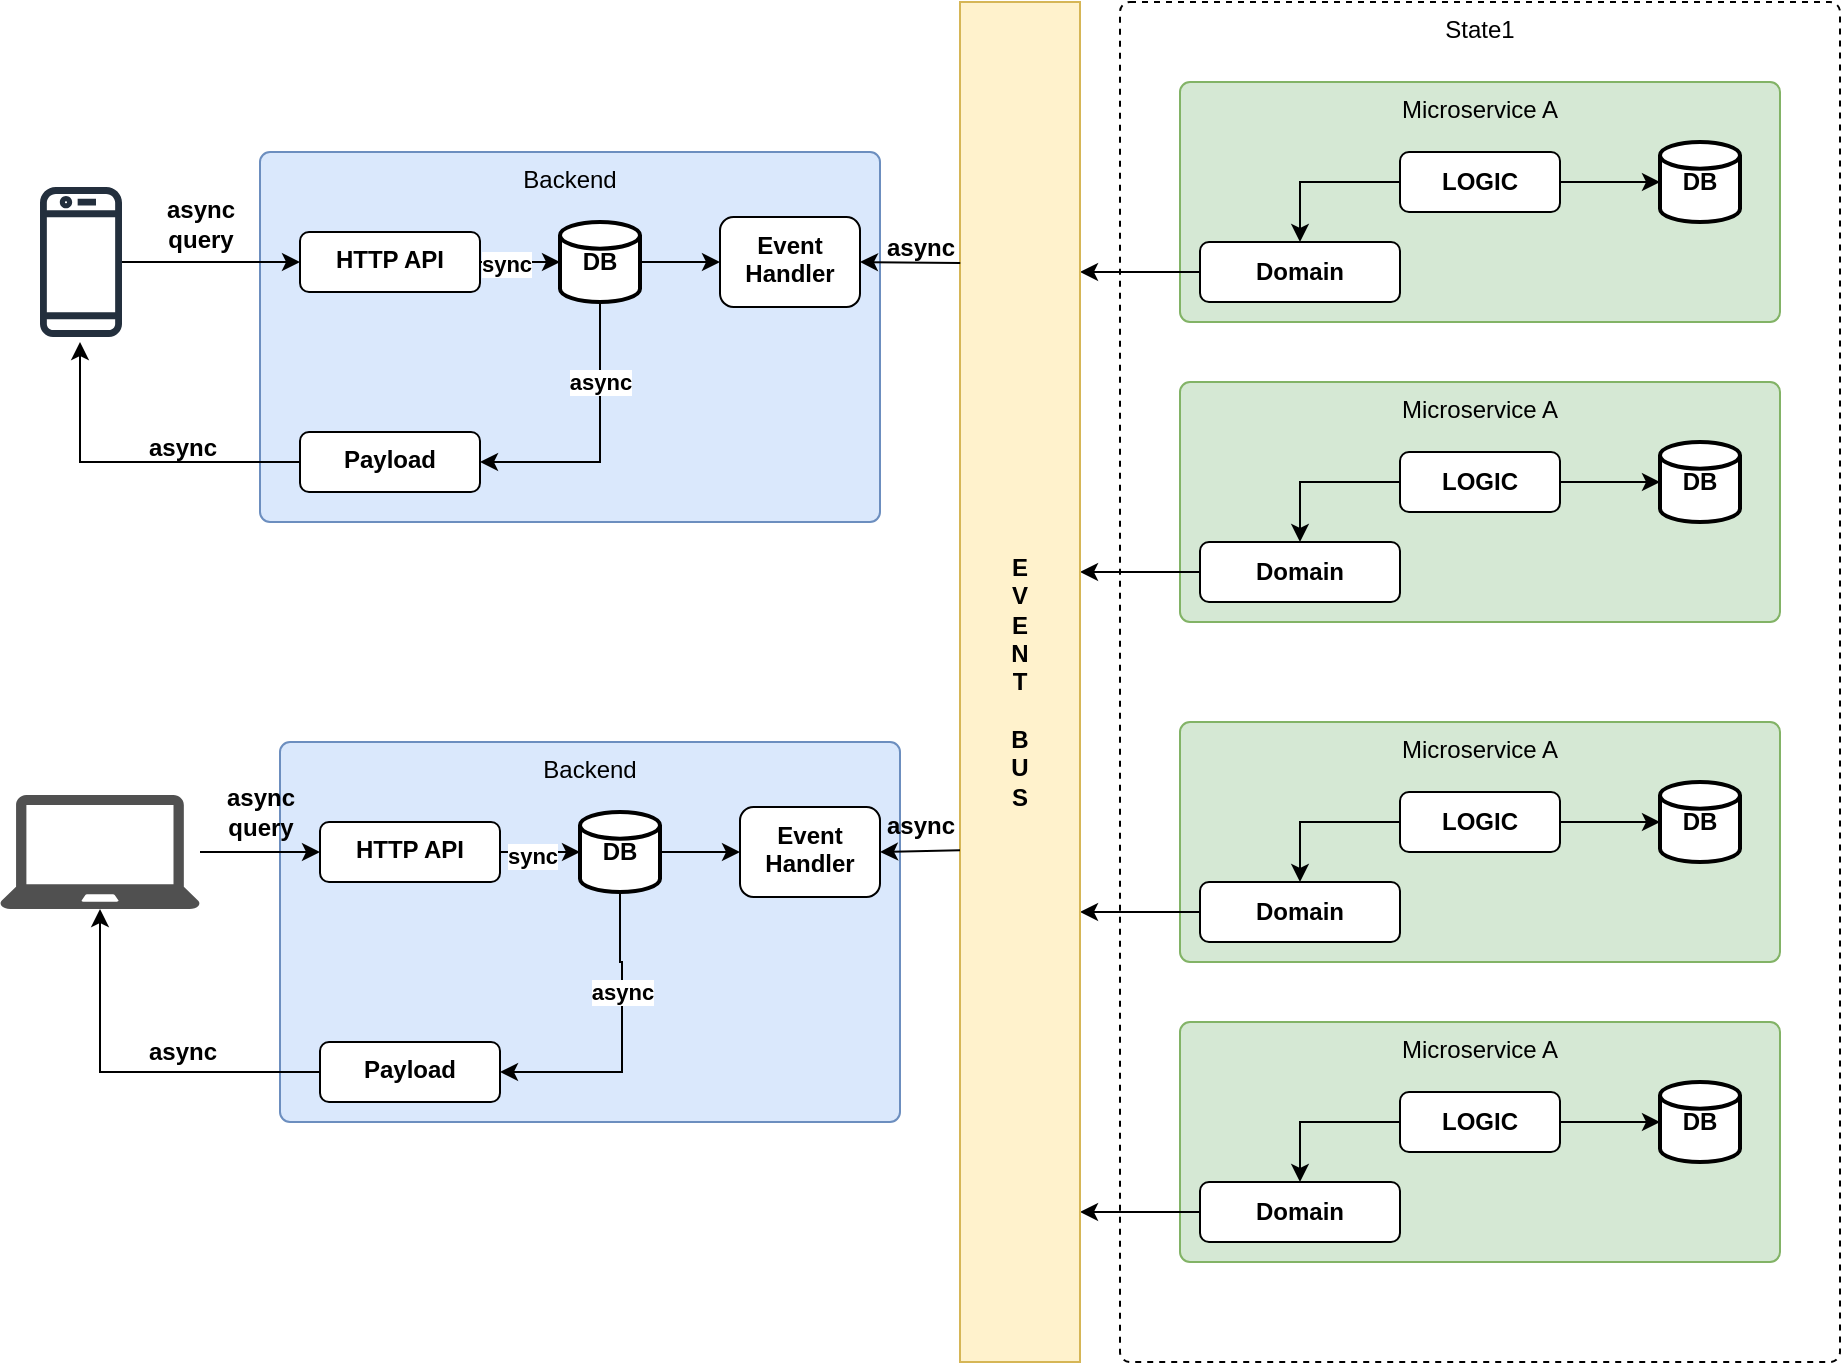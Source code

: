 <mxfile version="24.7.12">
  <diagram name="Page-1" id="wFJA6Ry0-cTWfvEjkaoS">
    <mxGraphModel dx="2178" dy="776" grid="1" gridSize="10" guides="1" tooltips="1" connect="1" arrows="1" fold="1" page="1" pageScale="1" pageWidth="850" pageHeight="1100" math="0" shadow="0">
      <root>
        <mxCell id="0" />
        <mxCell id="1" parent="0" />
        <mxCell id="iZScGgLs9e7GVIgT56yA-2" value="State1" style="html=1;align=center;verticalAlign=top;rounded=1;absoluteArcSize=1;arcSize=10;dashed=1;whiteSpace=wrap;" vertex="1" parent="1">
          <mxGeometry x="480" y="40" width="360" height="680" as="geometry" />
        </mxCell>
        <mxCell id="iZScGgLs9e7GVIgT56yA-4" value="Microservice A" style="html=1;align=center;verticalAlign=top;rounded=1;absoluteArcSize=1;arcSize=10;dashed=0;whiteSpace=wrap;fillColor=#d5e8d4;strokeColor=#82b366;" vertex="1" parent="1">
          <mxGeometry x="510" y="550" width="300" height="120" as="geometry" />
        </mxCell>
        <mxCell id="iZScGgLs9e7GVIgT56yA-5" value="&lt;b&gt;DB&lt;/b&gt;" style="strokeWidth=2;html=1;shape=mxgraph.flowchart.database;whiteSpace=wrap;" vertex="1" parent="1">
          <mxGeometry x="750" y="580" width="40" height="40" as="geometry" />
        </mxCell>
        <mxCell id="iZScGgLs9e7GVIgT56yA-6" value="&lt;b&gt;LOGIC&lt;/b&gt;" style="rounded=1;whiteSpace=wrap;html=1;" vertex="1" parent="1">
          <mxGeometry x="620" y="585" width="80" height="30" as="geometry" />
        </mxCell>
        <mxCell id="iZScGgLs9e7GVIgT56yA-7" value="" style="endArrow=classic;html=1;rounded=0;entryX=0;entryY=0.5;entryDx=0;entryDy=0;entryPerimeter=0;" edge="1" parent="1" target="iZScGgLs9e7GVIgT56yA-5">
          <mxGeometry width="50" height="50" relative="1" as="geometry">
            <mxPoint x="700" y="600" as="sourcePoint" />
            <mxPoint x="750" y="550" as="targetPoint" />
          </mxGeometry>
        </mxCell>
        <mxCell id="iZScGgLs9e7GVIgT56yA-8" value="&lt;b&gt;Domain&lt;/b&gt;" style="rounded=1;whiteSpace=wrap;html=1;" vertex="1" parent="1">
          <mxGeometry x="520" y="630" width="100" height="30" as="geometry" />
        </mxCell>
        <mxCell id="iZScGgLs9e7GVIgT56yA-9" value="" style="endArrow=classic;html=1;rounded=0;entryX=0.5;entryY=0;entryDx=0;entryDy=0;exitX=0;exitY=0.5;exitDx=0;exitDy=0;" edge="1" parent="1" source="iZScGgLs9e7GVIgT56yA-6" target="iZScGgLs9e7GVIgT56yA-8">
          <mxGeometry width="50" height="50" relative="1" as="geometry">
            <mxPoint x="530" y="620" as="sourcePoint" />
            <mxPoint x="580" y="570" as="targetPoint" />
            <Array as="points">
              <mxPoint x="570" y="600" />
            </Array>
          </mxGeometry>
        </mxCell>
        <mxCell id="iZScGgLs9e7GVIgT56yA-10" value="" style="endArrow=classic;html=1;rounded=0;exitX=0;exitY=0.5;exitDx=0;exitDy=0;" edge="1" parent="1" source="iZScGgLs9e7GVIgT56yA-8">
          <mxGeometry width="50" height="50" relative="1" as="geometry">
            <mxPoint x="460" y="650" as="sourcePoint" />
            <mxPoint x="460" y="645" as="targetPoint" />
          </mxGeometry>
        </mxCell>
        <mxCell id="iZScGgLs9e7GVIgT56yA-11" value="Microservice A" style="html=1;align=center;verticalAlign=top;rounded=1;absoluteArcSize=1;arcSize=10;dashed=0;whiteSpace=wrap;fillColor=#d5e8d4;strokeColor=#82b366;" vertex="1" parent="1">
          <mxGeometry x="510" y="80" width="300" height="120" as="geometry" />
        </mxCell>
        <mxCell id="iZScGgLs9e7GVIgT56yA-12" value="&lt;b&gt;DB&lt;/b&gt;" style="strokeWidth=2;html=1;shape=mxgraph.flowchart.database;whiteSpace=wrap;" vertex="1" parent="1">
          <mxGeometry x="750" y="110" width="40" height="40" as="geometry" />
        </mxCell>
        <mxCell id="iZScGgLs9e7GVIgT56yA-13" value="&lt;b&gt;LOGIC&lt;/b&gt;" style="rounded=1;whiteSpace=wrap;html=1;" vertex="1" parent="1">
          <mxGeometry x="620" y="115" width="80" height="30" as="geometry" />
        </mxCell>
        <mxCell id="iZScGgLs9e7GVIgT56yA-14" value="" style="endArrow=classic;html=1;rounded=0;entryX=0;entryY=0.5;entryDx=0;entryDy=0;entryPerimeter=0;" edge="1" target="iZScGgLs9e7GVIgT56yA-12" parent="1">
          <mxGeometry width="50" height="50" relative="1" as="geometry">
            <mxPoint x="700" y="130" as="sourcePoint" />
            <mxPoint x="750" y="80" as="targetPoint" />
          </mxGeometry>
        </mxCell>
        <mxCell id="iZScGgLs9e7GVIgT56yA-15" value="&lt;b&gt;Domain&lt;/b&gt;" style="rounded=1;whiteSpace=wrap;html=1;" vertex="1" parent="1">
          <mxGeometry x="520" y="160" width="100" height="30" as="geometry" />
        </mxCell>
        <mxCell id="iZScGgLs9e7GVIgT56yA-16" value="" style="endArrow=classic;html=1;rounded=0;entryX=0.5;entryY=0;entryDx=0;entryDy=0;exitX=0;exitY=0.5;exitDx=0;exitDy=0;" edge="1" source="iZScGgLs9e7GVIgT56yA-13" target="iZScGgLs9e7GVIgT56yA-15" parent="1">
          <mxGeometry width="50" height="50" relative="1" as="geometry">
            <mxPoint x="530" y="150" as="sourcePoint" />
            <mxPoint x="580" y="100" as="targetPoint" />
            <Array as="points">
              <mxPoint x="570" y="130" />
            </Array>
          </mxGeometry>
        </mxCell>
        <mxCell id="iZScGgLs9e7GVIgT56yA-17" value="" style="endArrow=classic;html=1;rounded=0;exitX=0;exitY=0.5;exitDx=0;exitDy=0;" edge="1" source="iZScGgLs9e7GVIgT56yA-15" parent="1">
          <mxGeometry width="50" height="50" relative="1" as="geometry">
            <mxPoint x="460" y="180" as="sourcePoint" />
            <mxPoint x="460" y="175" as="targetPoint" />
          </mxGeometry>
        </mxCell>
        <mxCell id="iZScGgLs9e7GVIgT56yA-53" value="Microservice A" style="html=1;align=center;verticalAlign=top;rounded=1;absoluteArcSize=1;arcSize=10;dashed=0;whiteSpace=wrap;fillColor=#d5e8d4;strokeColor=#82b366;" vertex="1" parent="1">
          <mxGeometry x="510" y="230" width="300" height="120" as="geometry" />
        </mxCell>
        <mxCell id="iZScGgLs9e7GVIgT56yA-54" value="&lt;b&gt;DB&lt;/b&gt;" style="strokeWidth=2;html=1;shape=mxgraph.flowchart.database;whiteSpace=wrap;" vertex="1" parent="1">
          <mxGeometry x="750" y="260" width="40" height="40" as="geometry" />
        </mxCell>
        <mxCell id="iZScGgLs9e7GVIgT56yA-55" value="&lt;b&gt;LOGIC&lt;/b&gt;" style="rounded=1;whiteSpace=wrap;html=1;" vertex="1" parent="1">
          <mxGeometry x="620" y="265" width="80" height="30" as="geometry" />
        </mxCell>
        <mxCell id="iZScGgLs9e7GVIgT56yA-56" value="" style="endArrow=classic;html=1;rounded=0;entryX=0;entryY=0.5;entryDx=0;entryDy=0;entryPerimeter=0;" edge="1" target="iZScGgLs9e7GVIgT56yA-54" parent="1">
          <mxGeometry width="50" height="50" relative="1" as="geometry">
            <mxPoint x="700" y="280" as="sourcePoint" />
            <mxPoint x="750" y="230" as="targetPoint" />
          </mxGeometry>
        </mxCell>
        <mxCell id="iZScGgLs9e7GVIgT56yA-57" value="&lt;b&gt;Domain&lt;/b&gt;" style="rounded=1;whiteSpace=wrap;html=1;" vertex="1" parent="1">
          <mxGeometry x="520" y="310" width="100" height="30" as="geometry" />
        </mxCell>
        <mxCell id="iZScGgLs9e7GVIgT56yA-58" value="" style="endArrow=classic;html=1;rounded=0;entryX=0.5;entryY=0;entryDx=0;entryDy=0;exitX=0;exitY=0.5;exitDx=0;exitDy=0;" edge="1" source="iZScGgLs9e7GVIgT56yA-55" target="iZScGgLs9e7GVIgT56yA-57" parent="1">
          <mxGeometry width="50" height="50" relative="1" as="geometry">
            <mxPoint x="530" y="300" as="sourcePoint" />
            <mxPoint x="580" y="250" as="targetPoint" />
            <Array as="points">
              <mxPoint x="570" y="280" />
            </Array>
          </mxGeometry>
        </mxCell>
        <mxCell id="iZScGgLs9e7GVIgT56yA-59" value="" style="endArrow=classic;html=1;rounded=0;exitX=0;exitY=0.5;exitDx=0;exitDy=0;" edge="1" source="iZScGgLs9e7GVIgT56yA-57" parent="1">
          <mxGeometry width="50" height="50" relative="1" as="geometry">
            <mxPoint x="460" y="330" as="sourcePoint" />
            <mxPoint x="460" y="325" as="targetPoint" />
          </mxGeometry>
        </mxCell>
        <mxCell id="iZScGgLs9e7GVIgT56yA-60" value="Microservice A" style="html=1;align=center;verticalAlign=top;rounded=1;absoluteArcSize=1;arcSize=10;dashed=0;whiteSpace=wrap;fillColor=#d5e8d4;strokeColor=#82b366;" vertex="1" parent="1">
          <mxGeometry x="510" y="400" width="300" height="120" as="geometry" />
        </mxCell>
        <mxCell id="iZScGgLs9e7GVIgT56yA-61" value="&lt;b&gt;DB&lt;/b&gt;" style="strokeWidth=2;html=1;shape=mxgraph.flowchart.database;whiteSpace=wrap;" vertex="1" parent="1">
          <mxGeometry x="750" y="430" width="40" height="40" as="geometry" />
        </mxCell>
        <mxCell id="iZScGgLs9e7GVIgT56yA-62" value="&lt;b&gt;LOGIC&lt;/b&gt;" style="rounded=1;whiteSpace=wrap;html=1;" vertex="1" parent="1">
          <mxGeometry x="620" y="435" width="80" height="30" as="geometry" />
        </mxCell>
        <mxCell id="iZScGgLs9e7GVIgT56yA-63" value="" style="endArrow=classic;html=1;rounded=0;entryX=0;entryY=0.5;entryDx=0;entryDy=0;entryPerimeter=0;" edge="1" target="iZScGgLs9e7GVIgT56yA-61" parent="1">
          <mxGeometry width="50" height="50" relative="1" as="geometry">
            <mxPoint x="700" y="450" as="sourcePoint" />
            <mxPoint x="750" y="400" as="targetPoint" />
          </mxGeometry>
        </mxCell>
        <mxCell id="iZScGgLs9e7GVIgT56yA-64" value="&lt;b&gt;Domain&lt;/b&gt;" style="rounded=1;whiteSpace=wrap;html=1;" vertex="1" parent="1">
          <mxGeometry x="520" y="480" width="100" height="30" as="geometry" />
        </mxCell>
        <mxCell id="iZScGgLs9e7GVIgT56yA-65" value="" style="endArrow=classic;html=1;rounded=0;entryX=0.5;entryY=0;entryDx=0;entryDy=0;exitX=0;exitY=0.5;exitDx=0;exitDy=0;" edge="1" source="iZScGgLs9e7GVIgT56yA-62" target="iZScGgLs9e7GVIgT56yA-64" parent="1">
          <mxGeometry width="50" height="50" relative="1" as="geometry">
            <mxPoint x="530" y="470" as="sourcePoint" />
            <mxPoint x="580" y="420" as="targetPoint" />
            <Array as="points">
              <mxPoint x="570" y="450" />
            </Array>
          </mxGeometry>
        </mxCell>
        <mxCell id="iZScGgLs9e7GVIgT56yA-66" value="" style="endArrow=classic;html=1;rounded=0;exitX=0;exitY=0.5;exitDx=0;exitDy=0;" edge="1" source="iZScGgLs9e7GVIgT56yA-64" parent="1">
          <mxGeometry width="50" height="50" relative="1" as="geometry">
            <mxPoint x="460" y="500" as="sourcePoint" />
            <mxPoint x="460" y="495" as="targetPoint" />
          </mxGeometry>
        </mxCell>
        <mxCell id="iZScGgLs9e7GVIgT56yA-70" value="Backend" style="html=1;align=center;verticalAlign=top;rounded=1;absoluteArcSize=1;arcSize=10;dashed=0;whiteSpace=wrap;fillColor=#dae8fc;strokeColor=#6c8ebf;" vertex="1" parent="1">
          <mxGeometry x="50" y="115" width="310" height="185" as="geometry" />
        </mxCell>
        <mxCell id="iZScGgLs9e7GVIgT56yA-80" value="" style="edgeStyle=orthogonalEdgeStyle;rounded=0;orthogonalLoop=1;jettySize=auto;html=1;verticalAlign=top;" edge="1" parent="1" source="iZScGgLs9e7GVIgT56yA-71" target="iZScGgLs9e7GVIgT56yA-74">
          <mxGeometry relative="1" as="geometry" />
        </mxCell>
        <mxCell id="iZScGgLs9e7GVIgT56yA-127" value="&lt;b&gt;sync&lt;/b&gt;" style="edgeLabel;html=1;align=center;verticalAlign=middle;resizable=0;points=[];" vertex="1" connectable="0" parent="iZScGgLs9e7GVIgT56yA-80">
          <mxGeometry x="-0.377" y="4" relative="1" as="geometry">
            <mxPoint y="5" as="offset" />
          </mxGeometry>
        </mxCell>
        <mxCell id="iZScGgLs9e7GVIgT56yA-71" value="&lt;b&gt;HTTP API&lt;/b&gt;" style="rounded=1;whiteSpace=wrap;html=1;verticalAlign=top;" vertex="1" parent="1">
          <mxGeometry x="70" y="155" width="90" height="30" as="geometry" />
        </mxCell>
        <mxCell id="iZScGgLs9e7GVIgT56yA-72" value="&lt;b&gt;Payload&lt;/b&gt;" style="rounded=1;whiteSpace=wrap;html=1;verticalAlign=top;" vertex="1" parent="1">
          <mxGeometry x="70" y="255" width="90" height="30" as="geometry" />
        </mxCell>
        <mxCell id="iZScGgLs9e7GVIgT56yA-76" value="" style="edgeStyle=orthogonalEdgeStyle;rounded=0;orthogonalLoop=1;jettySize=auto;html=1;verticalAlign=top;" edge="1" parent="1" source="iZScGgLs9e7GVIgT56yA-74" target="iZScGgLs9e7GVIgT56yA-75">
          <mxGeometry relative="1" as="geometry" />
        </mxCell>
        <mxCell id="iZScGgLs9e7GVIgT56yA-108" value="" style="edgeStyle=orthogonalEdgeStyle;rounded=0;orthogonalLoop=1;jettySize=auto;html=1;entryX=1;entryY=0.5;entryDx=0;entryDy=0;" edge="1" parent="1" source="iZScGgLs9e7GVIgT56yA-74" target="iZScGgLs9e7GVIgT56yA-72">
          <mxGeometry relative="1" as="geometry">
            <mxPoint x="220" y="270" as="targetPoint" />
            <Array as="points">
              <mxPoint x="220" y="270" />
            </Array>
          </mxGeometry>
        </mxCell>
        <mxCell id="iZScGgLs9e7GVIgT56yA-115" value="&lt;b&gt;async&lt;/b&gt;" style="edgeLabel;html=1;align=center;verticalAlign=middle;resizable=0;points=[];" vertex="1" connectable="0" parent="iZScGgLs9e7GVIgT56yA-108">
          <mxGeometry x="-0.564" y="3" relative="1" as="geometry">
            <mxPoint x="-3" y="9" as="offset" />
          </mxGeometry>
        </mxCell>
        <mxCell id="iZScGgLs9e7GVIgT56yA-74" value="&lt;b&gt;DB&lt;/b&gt;" style="strokeWidth=2;html=1;shape=mxgraph.flowchart.database;whiteSpace=wrap;verticalAlign=middle;" vertex="1" parent="1">
          <mxGeometry x="200" y="150" width="40" height="40" as="geometry" />
        </mxCell>
        <mxCell id="iZScGgLs9e7GVIgT56yA-75" value="&lt;b&gt;Event&lt;/b&gt;&lt;div&gt;&lt;b&gt;Handler&lt;/b&gt;&lt;/div&gt;" style="rounded=1;whiteSpace=wrap;html=1;verticalAlign=top;" vertex="1" parent="1">
          <mxGeometry x="280" y="147.5" width="70" height="45" as="geometry" />
        </mxCell>
        <mxCell id="iZScGgLs9e7GVIgT56yA-83" value="" style="edgeStyle=orthogonalEdgeStyle;rounded=0;orthogonalLoop=1;jettySize=auto;html=1;entryX=0;entryY=0.5;entryDx=0;entryDy=0;verticalAlign=top;" edge="1" parent="1" source="iZScGgLs9e7GVIgT56yA-82" target="iZScGgLs9e7GVIgT56yA-71">
          <mxGeometry relative="1" as="geometry" />
        </mxCell>
        <mxCell id="iZScGgLs9e7GVIgT56yA-82" value="" style="sketch=0;outlineConnect=0;fontColor=#232F3E;gradientColor=none;fillColor=#232F3D;strokeColor=none;dashed=0;verticalLabelPosition=bottom;verticalAlign=top;align=center;html=1;fontSize=12;fontStyle=0;aspect=fixed;pointerEvents=1;shape=mxgraph.aws4.mobile_client;" vertex="1" parent="1">
          <mxGeometry x="-60" y="131" width="41" height="78" as="geometry" />
        </mxCell>
        <mxCell id="iZScGgLs9e7GVIgT56yA-85" value="Backend" style="html=1;align=center;verticalAlign=top;rounded=1;absoluteArcSize=1;arcSize=10;dashed=0;whiteSpace=wrap;fillColor=#dae8fc;strokeColor=#6c8ebf;" vertex="1" parent="1">
          <mxGeometry x="60" y="410" width="310" height="190" as="geometry" />
        </mxCell>
        <mxCell id="iZScGgLs9e7GVIgT56yA-87" value="" style="edgeStyle=orthogonalEdgeStyle;rounded=0;orthogonalLoop=1;jettySize=auto;html=1;verticalAlign=top;" edge="1" source="iZScGgLs9e7GVIgT56yA-88" target="iZScGgLs9e7GVIgT56yA-91" parent="1">
          <mxGeometry relative="1" as="geometry" />
        </mxCell>
        <mxCell id="iZScGgLs9e7GVIgT56yA-124" value="&lt;b&gt;sync&lt;/b&gt;" style="edgeLabel;html=1;align=center;verticalAlign=middle;resizable=0;points=[];" vertex="1" connectable="0" parent="iZScGgLs9e7GVIgT56yA-87">
          <mxGeometry x="-0.214" y="-2" relative="1" as="geometry">
            <mxPoint as="offset" />
          </mxGeometry>
        </mxCell>
        <mxCell id="iZScGgLs9e7GVIgT56yA-88" value="&lt;b&gt;HTTP API&lt;/b&gt;" style="rounded=1;whiteSpace=wrap;html=1;verticalAlign=top;" vertex="1" parent="1">
          <mxGeometry x="80" y="450" width="90" height="30" as="geometry" />
        </mxCell>
        <mxCell id="iZScGgLs9e7GVIgT56yA-112" value="" style="edgeStyle=orthogonalEdgeStyle;rounded=0;orthogonalLoop=1;jettySize=auto;html=1;" edge="1" parent="1" source="iZScGgLs9e7GVIgT56yA-89" target="iZScGgLs9e7GVIgT56yA-94">
          <mxGeometry relative="1" as="geometry">
            <mxPoint x="15" y="575" as="targetPoint" />
          </mxGeometry>
        </mxCell>
        <mxCell id="iZScGgLs9e7GVIgT56yA-89" value="&lt;b&gt;Payload&lt;/b&gt;" style="rounded=1;whiteSpace=wrap;html=1;verticalAlign=top;" vertex="1" parent="1">
          <mxGeometry x="80" y="560" width="90" height="30" as="geometry" />
        </mxCell>
        <mxCell id="iZScGgLs9e7GVIgT56yA-90" value="" style="edgeStyle=orthogonalEdgeStyle;rounded=0;orthogonalLoop=1;jettySize=auto;html=1;verticalAlign=top;" edge="1" source="iZScGgLs9e7GVIgT56yA-91" target="iZScGgLs9e7GVIgT56yA-92" parent="1">
          <mxGeometry relative="1" as="geometry" />
        </mxCell>
        <mxCell id="iZScGgLs9e7GVIgT56yA-110" value="" style="edgeStyle=orthogonalEdgeStyle;rounded=0;orthogonalLoop=1;jettySize=auto;html=1;" edge="1" parent="1" source="iZScGgLs9e7GVIgT56yA-91" target="iZScGgLs9e7GVIgT56yA-89">
          <mxGeometry relative="1" as="geometry">
            <mxPoint x="230" y="555" as="targetPoint" />
            <Array as="points">
              <mxPoint x="230" y="520" />
              <mxPoint x="231" y="520" />
              <mxPoint x="231" y="575" />
            </Array>
          </mxGeometry>
        </mxCell>
        <mxCell id="iZScGgLs9e7GVIgT56yA-123" value="&lt;b&gt;async&lt;/b&gt;" style="edgeLabel;html=1;align=center;verticalAlign=middle;resizable=0;points=[];" vertex="1" connectable="0" parent="iZScGgLs9e7GVIgT56yA-110">
          <mxGeometry x="-0.336" relative="1" as="geometry">
            <mxPoint as="offset" />
          </mxGeometry>
        </mxCell>
        <mxCell id="iZScGgLs9e7GVIgT56yA-91" value="&lt;b&gt;DB&lt;/b&gt;" style="strokeWidth=2;html=1;shape=mxgraph.flowchart.database;whiteSpace=wrap;verticalAlign=middle;" vertex="1" parent="1">
          <mxGeometry x="210" y="445" width="40" height="40" as="geometry" />
        </mxCell>
        <mxCell id="iZScGgLs9e7GVIgT56yA-92" value="&lt;b&gt;Event&lt;/b&gt;&lt;div&gt;&lt;b&gt;Handler&lt;/b&gt;&lt;/div&gt;" style="rounded=1;whiteSpace=wrap;html=1;verticalAlign=top;" vertex="1" parent="1">
          <mxGeometry x="290" y="442.5" width="70" height="45" as="geometry" />
        </mxCell>
        <mxCell id="iZScGgLs9e7GVIgT56yA-99" value="" style="edgeStyle=orthogonalEdgeStyle;rounded=0;orthogonalLoop=1;jettySize=auto;html=1;verticalAlign=top;" edge="1" parent="1" source="iZScGgLs9e7GVIgT56yA-94" target="iZScGgLs9e7GVIgT56yA-88">
          <mxGeometry relative="1" as="geometry" />
        </mxCell>
        <mxCell id="iZScGgLs9e7GVIgT56yA-94" value="" style="sketch=0;pointerEvents=1;shadow=0;dashed=0;html=1;strokeColor=none;fillColor=#505050;labelPosition=center;verticalLabelPosition=bottom;verticalAlign=top;outlineConnect=0;align=center;shape=mxgraph.office.devices.laptop;" vertex="1" parent="1">
          <mxGeometry x="-80" y="436.5" width="100" height="57" as="geometry" />
        </mxCell>
        <mxCell id="iZScGgLs9e7GVIgT56yA-103" value="" style="endArrow=classic;html=1;rounded=0;exitX=0;exitY=0.5;exitDx=0;exitDy=0;verticalAlign=top;" edge="1" parent="1" source="iZScGgLs9e7GVIgT56yA-72">
          <mxGeometry width="50" height="50" relative="1" as="geometry">
            <mxPoint x="-40" y="270" as="sourcePoint" />
            <mxPoint x="-40" y="210" as="targetPoint" />
            <Array as="points">
              <mxPoint x="-40" y="270" />
            </Array>
          </mxGeometry>
        </mxCell>
        <mxCell id="iZScGgLs9e7GVIgT56yA-105" value="&lt;b&gt;async&lt;br&gt;query&lt;/b&gt;" style="text;html=1;align=center;verticalAlign=middle;resizable=0;points=[];autosize=1;strokeColor=none;fillColor=none;" vertex="1" parent="1">
          <mxGeometry x="-10" y="131" width="60" height="40" as="geometry" />
        </mxCell>
        <mxCell id="iZScGgLs9e7GVIgT56yA-118" value="&lt;b&gt;async&lt;/b&gt;" style="text;html=1;align=center;verticalAlign=middle;resizable=0;points=[];autosize=1;strokeColor=none;fillColor=none;" vertex="1" parent="1">
          <mxGeometry x="-19" y="248" width="60" height="30" as="geometry" />
        </mxCell>
        <mxCell id="iZScGgLs9e7GVIgT56yA-119" value="&lt;b&gt;E&lt;/b&gt;&lt;div&gt;&lt;b&gt;V&lt;/b&gt;&lt;/div&gt;&lt;div&gt;&lt;b&gt;E&lt;/b&gt;&lt;/div&gt;&lt;div&gt;&lt;b&gt;N&lt;/b&gt;&lt;/div&gt;&lt;div&gt;&lt;b&gt;T&lt;/b&gt;&lt;/div&gt;&lt;div&gt;&lt;b&gt;&lt;br&gt;&lt;/b&gt;&lt;/div&gt;&lt;div&gt;&lt;b&gt;B&lt;/b&gt;&lt;/div&gt;&lt;div&gt;&lt;b&gt;U&lt;/b&gt;&lt;/div&gt;&lt;div&gt;&lt;b&gt;S&lt;/b&gt;&lt;/div&gt;" style="rounded=0;whiteSpace=wrap;html=1;fillColor=#fff2cc;strokeColor=#d6b656;" vertex="1" parent="1">
          <mxGeometry x="400" y="40" width="60" height="680" as="geometry" />
        </mxCell>
        <mxCell id="iZScGgLs9e7GVIgT56yA-120" value="&lt;b&gt;async&lt;br&gt;query&lt;/b&gt;" style="text;html=1;align=center;verticalAlign=middle;resizable=0;points=[];autosize=1;strokeColor=none;fillColor=none;" vertex="1" parent="1">
          <mxGeometry x="20" y="425" width="60" height="40" as="geometry" />
        </mxCell>
        <mxCell id="iZScGgLs9e7GVIgT56yA-122" value="&lt;b&gt;async&lt;/b&gt;" style="text;html=1;align=center;verticalAlign=middle;resizable=0;points=[];autosize=1;strokeColor=none;fillColor=none;" vertex="1" parent="1">
          <mxGeometry x="-19" y="550" width="60" height="30" as="geometry" />
        </mxCell>
        <mxCell id="iZScGgLs9e7GVIgT56yA-128" value="" style="endArrow=classic;html=1;rounded=0;entryX=1;entryY=0.5;entryDx=0;entryDy=0;exitX=0.002;exitY=0.192;exitDx=0;exitDy=0;exitPerimeter=0;" edge="1" parent="1" source="iZScGgLs9e7GVIgT56yA-119" target="iZScGgLs9e7GVIgT56yA-75">
          <mxGeometry width="50" height="50" relative="1" as="geometry">
            <mxPoint x="390" y="165" as="sourcePoint" />
            <mxPoint x="440" y="115" as="targetPoint" />
          </mxGeometry>
        </mxCell>
        <mxCell id="iZScGgLs9e7GVIgT56yA-129" value="" style="endArrow=classic;html=1;rounded=0;entryX=1;entryY=0.5;entryDx=0;entryDy=0;" edge="1" parent="1" target="iZScGgLs9e7GVIgT56yA-92">
          <mxGeometry width="50" height="50" relative="1" as="geometry">
            <mxPoint x="400" y="464.09" as="sourcePoint" />
            <mxPoint x="440" y="464.09" as="targetPoint" />
          </mxGeometry>
        </mxCell>
        <mxCell id="iZScGgLs9e7GVIgT56yA-130" value="&lt;b&gt;async&lt;/b&gt;" style="text;html=1;align=center;verticalAlign=middle;resizable=0;points=[];autosize=1;strokeColor=none;fillColor=none;" vertex="1" parent="1">
          <mxGeometry x="350" y="147.5" width="60" height="30" as="geometry" />
        </mxCell>
        <mxCell id="iZScGgLs9e7GVIgT56yA-131" value="&lt;b&gt;async&lt;/b&gt;" style="text;html=1;align=center;verticalAlign=middle;resizable=0;points=[];autosize=1;strokeColor=none;fillColor=none;" vertex="1" parent="1">
          <mxGeometry x="350" y="436.5" width="60" height="30" as="geometry" />
        </mxCell>
      </root>
    </mxGraphModel>
  </diagram>
</mxfile>
